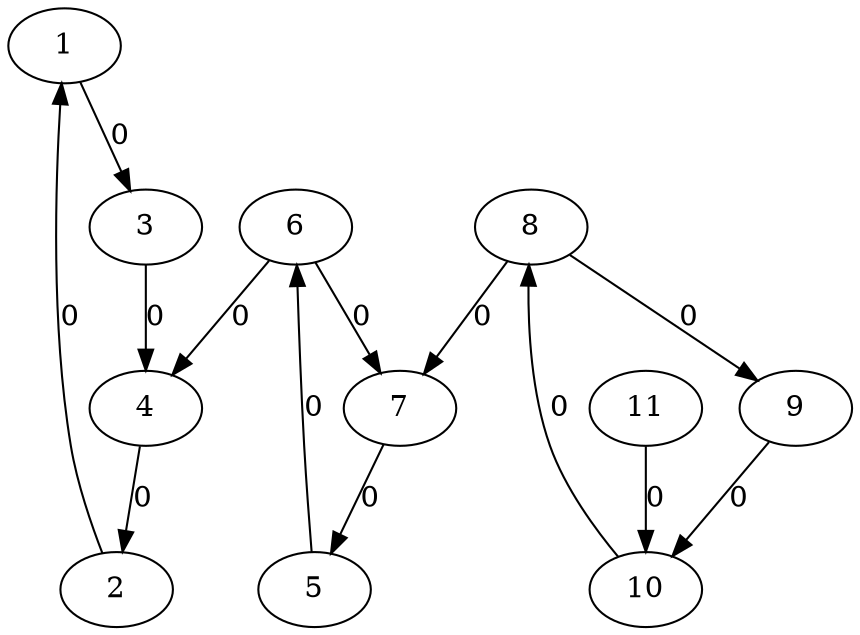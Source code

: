 digraph{
1 [color=black];
10 [color=black];
11 [color=black];
2 [color=black];
3 [color=black];
4 [color=black];
5 [color=black];
6 [color=black];
7 [color=black];
8 [color=black];
9 [color=black];
2->1 [label=0];
4->2 [label=0];
1->3 [label=0];
6->4 [label=0];
3->4 [label=0];
5->6 [label=0];
7->5 [label=0];
6->7 [label=0];
8->7 [label=0];
10->8 [label=0];
9->10 [label=0];
8->9 [label=0];
11->10 [label=0];
}